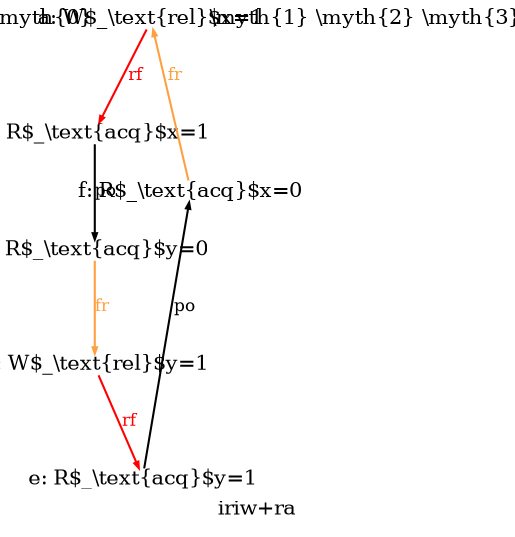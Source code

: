/* Generated, do not edit, edit img/iriw+ffences.litmus instead */
digraph G {

splines=spline;

/* legend */
fontsize=10;
label="iriw+ra";


/* the unlocked events */
proc0_label_node [shape=none, fontsize=10, label="\\myth{0}", pos="1.000000,0.588000!", fixedsize=true, width=0.455000, height=0.091875]
eiid0 [label="a: W$_\\text{rel}$x=1", shape="none", fontsize=10, pos="1.000000,0.367500!", fixedsize="true", height="0.138889", width="0.486111"];
proc1_label_node [shape=none, fontsize=10, label="\\myth{1}", pos="1.700000,0.588000!", fixedsize=true, width=0.455000, height=0.091875]
eiid1 [label="b: R$_\\text{acq}$x=1", shape="none", fontsize=10, pos="1.700000,0.367500!", fixedsize="true", height="0.138889", width="0.486111"];
eiid2 [label="c: R$_\\text{acq}$y=0", shape="none", fontsize=10, pos="1.700000,0.000000!", fixedsize="true", height="0.138889", width="0.486111"];
proc2_label_node [shape=none, fontsize=10, label="\\myth{2}", pos="2.400000,0.588000!", fixedsize=true, width=0.455000, height=0.091875]
eiid3 [label="d: W$_\\text{rel}$y=1", shape="none", fontsize=10, pos="2.400000,0.367500!", fixedsize="true", height="0.138889", width="0.486111"];
proc3_label_node [shape=none, fontsize=10, label="\\myth{3}", pos="3.100000,0.588000!", fixedsize=true, width=0.455000, height=0.091875]
eiid4 [label="e: R$_\\text{acq}$y=1", shape="none", fontsize=10, pos="3.100000,0.367500!", fixedsize="true", height="0.138889", width="0.486111"];
eiid5 [label="f: R$_\\text{acq}$x=0", shape="none", fontsize=10, pos="3.100000,0.000000!", fixedsize="true", height="0.138889", width="0.486111"];

/* the intra_causality_data edges */


/* the intra_causality_control edges */

/* the poi edges */
/* the rfmap edges */
eiid0 -> eiid1 [label="rf", color="red", fontcolor="red", fontsize=8, arrowsize="0.300000"];
eiid3 -> eiid4 [label="rf", color="red", fontcolor="red", fontsize=8, arrowsize="0.300000"];


/* The viewed-before edges */
eiid2 -> eiid3 [label="fr", color="#ffa040", fontcolor="#ffa040", fontsize=8, arrowsize="0.300000"];
eiid0 -> eiid5 [label="fr", color="#ffa040", fontcolor="#ffa040", fontsize=8, arrowsize="0.300000", dir="back"];
eiid1 -> eiid2 [label="po", color="black", fontcolor="black", fontsize=8, arrowsize="0.300000"];
eiid5 -> eiid4 [label="po", color="black", fontcolor="black", fontsize=8, arrowsize="0.300000", dir="back"];
}

